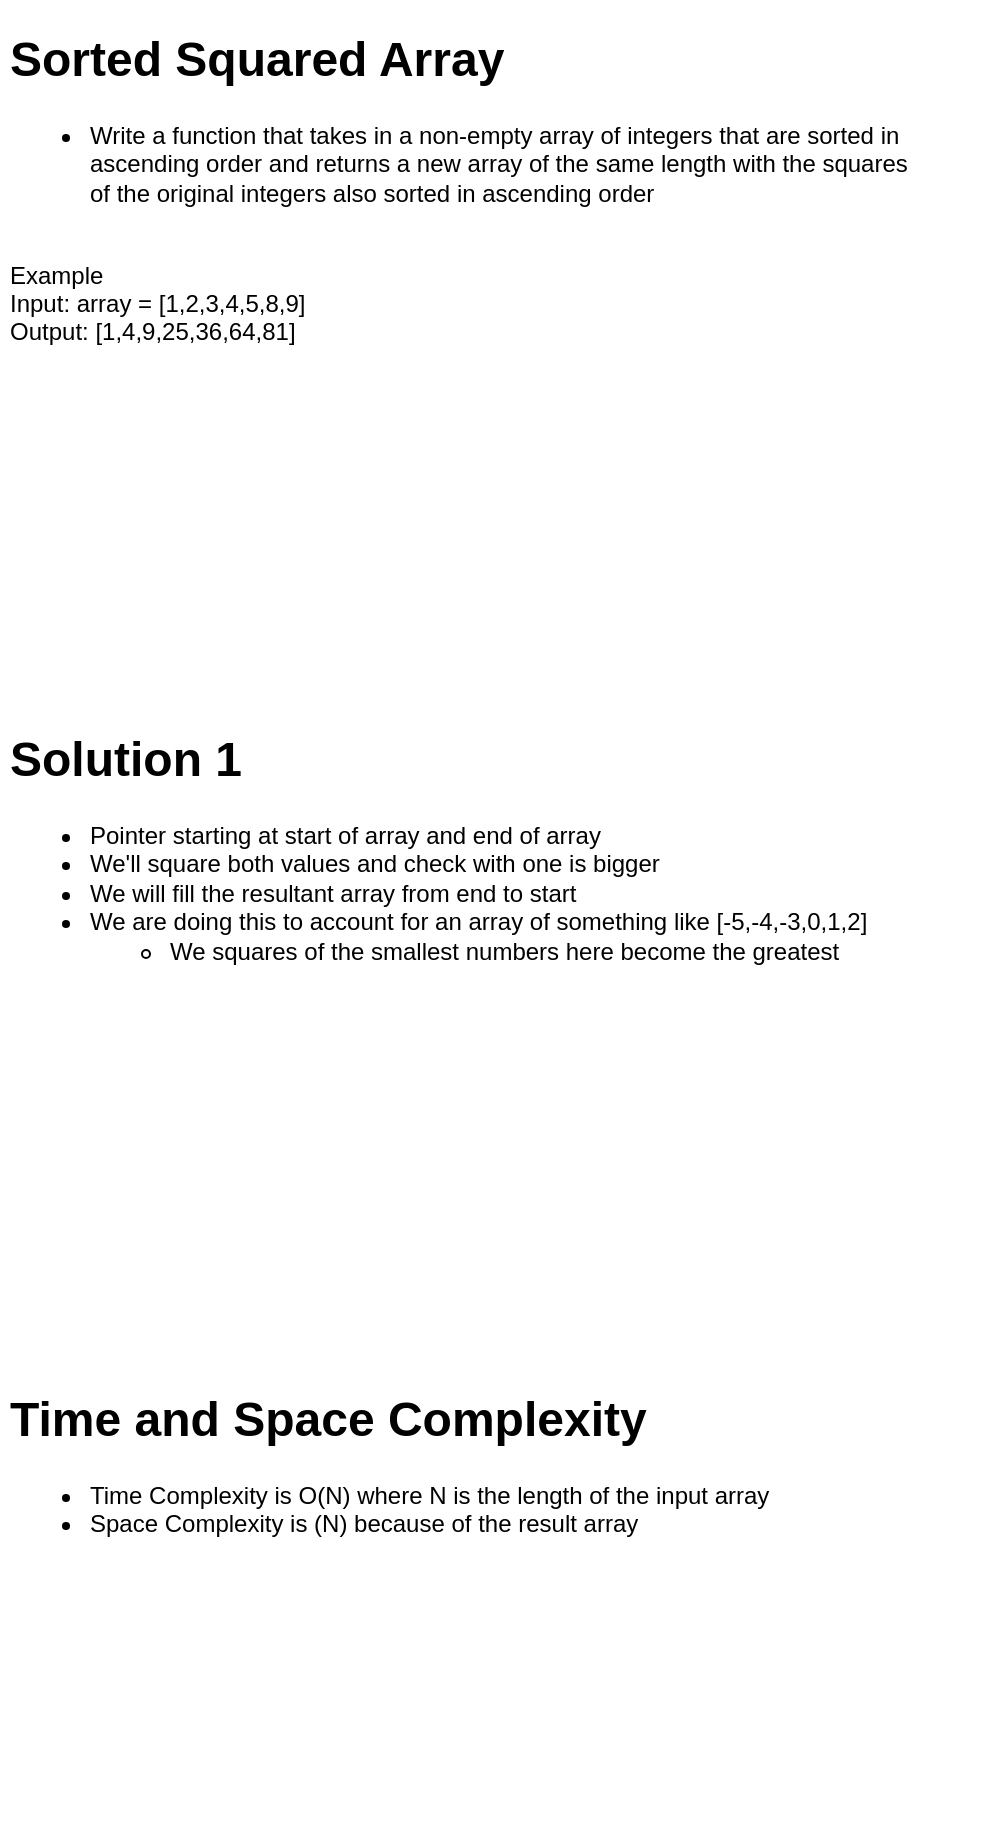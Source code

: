 <mxfile version="20.2.7" type="github">
  <diagram id="5LEY054yBshecj0tVTBt" name="Page-1">
    <mxGraphModel dx="527" dy="686" grid="1" gridSize="10" guides="1" tooltips="1" connect="1" arrows="1" fold="1" page="1" pageScale="1" pageWidth="1100" pageHeight="850" math="0" shadow="0">
      <root>
        <mxCell id="0" />
        <mxCell id="1" parent="0" />
        <mxCell id="ubfRhM4-0xh_pyfC173A-1" value="&lt;h1&gt;Sorted Squared Array&lt;/h1&gt;&lt;p&gt;&lt;/p&gt;&lt;ul&gt;&lt;li&gt;Write a function that takes in a non-empty array of integers that are sorted in ascending order and returns a new array of the same length with the squares of the original integers also sorted in ascending order&lt;/li&gt;&lt;/ul&gt;&lt;div&gt;&lt;br&gt;&lt;/div&gt;&lt;div&gt;Example&lt;/div&gt;&lt;div&gt;Input: array = [1,2,3,4,5,8,9]&lt;/div&gt;&lt;div&gt;Output: [1,4,9,25,36,64,81]&lt;/div&gt;&lt;p&gt;&lt;/p&gt;" style="text;html=1;strokeColor=none;fillColor=none;spacing=5;spacingTop=-20;whiteSpace=wrap;overflow=hidden;rounded=0;" vertex="1" parent="1">
          <mxGeometry x="30" y="50" width="460" height="280" as="geometry" />
        </mxCell>
        <mxCell id="ubfRhM4-0xh_pyfC173A-2" value="&lt;h1&gt;Solution 1&lt;/h1&gt;&lt;p&gt;&lt;/p&gt;&lt;ul&gt;&lt;li&gt;Pointer starting at start of array and end of array&lt;/li&gt;&lt;li&gt;We&#39;ll square both values and check with one is bigger&lt;/li&gt;&lt;li&gt;We will fill the resultant array from end to start&lt;/li&gt;&lt;li&gt;We are doing this to account for an array of something like [-5,-4,-3,0,1,2]&lt;/li&gt;&lt;ul&gt;&lt;li&gt;We squares of the smallest numbers here become the greatest&lt;/li&gt;&lt;/ul&gt;&lt;/ul&gt;&lt;p&gt;&lt;/p&gt;" style="text;html=1;strokeColor=none;fillColor=none;spacing=5;spacingTop=-20;whiteSpace=wrap;overflow=hidden;rounded=0;" vertex="1" parent="1">
          <mxGeometry x="30" y="400" width="490" height="260" as="geometry" />
        </mxCell>
        <mxCell id="ubfRhM4-0xh_pyfC173A-3" value="&lt;h1&gt;Time and Space Complexity&lt;/h1&gt;&lt;p&gt;&lt;/p&gt;&lt;ul&gt;&lt;li&gt;Time Complexity is O(N) where N is the length of the input array&lt;/li&gt;&lt;li&gt;Space Complexity is (N) because of the result array&lt;/li&gt;&lt;/ul&gt;&lt;p&gt;&lt;/p&gt;" style="text;html=1;strokeColor=none;fillColor=none;spacing=5;spacingTop=-20;whiteSpace=wrap;overflow=hidden;rounded=0;" vertex="1" parent="1">
          <mxGeometry x="30" y="730" width="490" height="220" as="geometry" />
        </mxCell>
      </root>
    </mxGraphModel>
  </diagram>
</mxfile>

